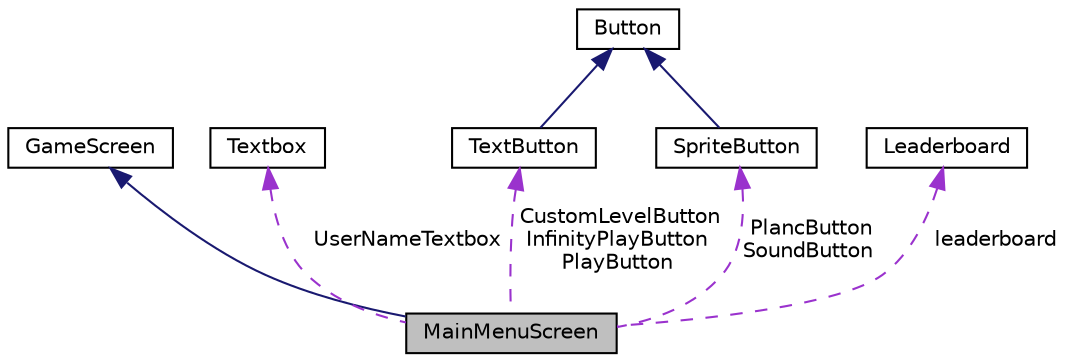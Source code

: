 digraph "MainMenuScreen"
{
 // LATEX_PDF_SIZE
  edge [fontname="Helvetica",fontsize="10",labelfontname="Helvetica",labelfontsize="10"];
  node [fontname="Helvetica",fontsize="10",shape=record];
  Node1 [label="MainMenuScreen",height=0.2,width=0.4,color="black", fillcolor="grey75", style="filled", fontcolor="black",tooltip="Screen for the Main Menu of the Game."];
  Node2 -> Node1 [dir="back",color="midnightblue",fontsize="10",style="solid",fontname="Helvetica"];
  Node2 [label="GameScreen",height=0.2,width=0.4,color="black", fillcolor="white", style="filled",URL="$class_game_screen.html",tooltip="It's the base class for all Screen in the Game."];
  Node3 -> Node1 [dir="back",color="darkorchid3",fontsize="10",style="dashed",label=" UserNameTextbox" ,fontname="Helvetica"];
  Node3 [label="Textbox",height=0.2,width=0.4,color="black", fillcolor="white", style="filled",URL="$class_textbox.html",tooltip="class for textbox"];
  Node4 -> Node1 [dir="back",color="darkorchid3",fontsize="10",style="dashed",label=" CustomLevelButton\nInfinityPlayButton\nPlayButton" ,fontname="Helvetica"];
  Node4 [label="TextButton",height=0.2,width=0.4,color="black", fillcolor="white", style="filled",URL="$class_text_button.html",tooltip="class for button that diplays a text"];
  Node5 -> Node4 [dir="back",color="midnightblue",fontsize="10",style="solid",fontname="Helvetica"];
  Node5 [label="Button",height=0.2,width=0.4,color="black", fillcolor="white", style="filled",URL="$class_button.html",tooltip="base class for buttons"];
  Node6 -> Node1 [dir="back",color="darkorchid3",fontsize="10",style="dashed",label=" PlancButton\nSoundButton" ,fontname="Helvetica"];
  Node6 [label="SpriteButton",height=0.2,width=0.4,color="black", fillcolor="white", style="filled",URL="$class_sprite_button.html",tooltip="class to use image as button"];
  Node5 -> Node6 [dir="back",color="midnightblue",fontsize="10",style="solid",fontname="Helvetica"];
  Node7 -> Node1 [dir="back",color="darkorchid3",fontsize="10",style="dashed",label=" leaderboard" ,fontname="Helvetica"];
  Node7 [label="Leaderboard",height=0.2,width=0.4,color="black", fillcolor="white", style="filled",URL="$class_leaderboard.html",tooltip="Encapsulates the working of leaderboard."];
}
